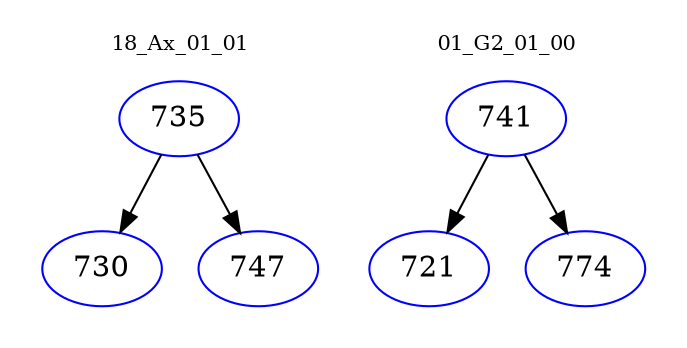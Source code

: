 digraph{
subgraph cluster_0 {
color = white
label = "18_Ax_01_01";
fontsize=10;
T0_735 [label="735", color="blue"]
T0_735 -> T0_730 [color="black"]
T0_730 [label="730", color="blue"]
T0_735 -> T0_747 [color="black"]
T0_747 [label="747", color="blue"]
}
subgraph cluster_1 {
color = white
label = "01_G2_01_00";
fontsize=10;
T1_741 [label="741", color="blue"]
T1_741 -> T1_721 [color="black"]
T1_721 [label="721", color="blue"]
T1_741 -> T1_774 [color="black"]
T1_774 [label="774", color="blue"]
}
}

